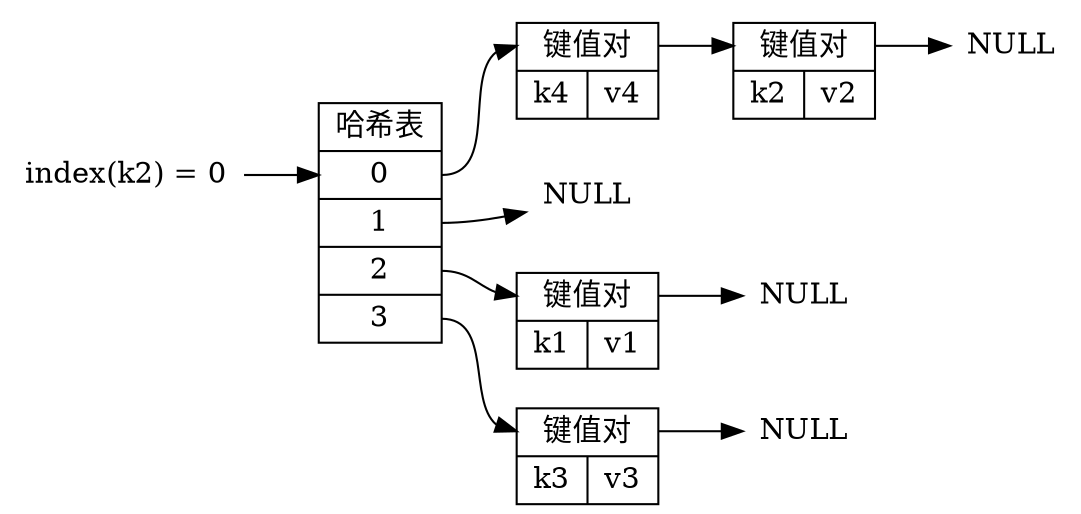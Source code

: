 digraph {

    rankdir = LR;

    node [shape = record];

    index [label = "index(k2) = 0", shape = plaintext];

    table [label = " <head> 哈希表 | <0> 0 | <1> 1 | <2> 2 | <3> 3 "];

    kv1 [label = "<head> 键值对 | { k1 | v1 } "];
    kv2 [label = "<head> 键值对 | { k2 | v2 } "];
    kv3 [label = "<head> 键值对 | { k3 | v3 } "];
    kv4 [label = "<head> 键值对 | { k4 | v4 } "];

    node [shape = plaintext, label = "NULL"];

    null0;
    null1;
    null2;
    null3;

    //

    index -> table:0;
    
    table:0 -> kv4:head -> kv2:head -> null0;
    table:1 -> null1;
    table:2 -> kv1:head -> null2;
    table:3 -> kv3:head -> null3;

}
